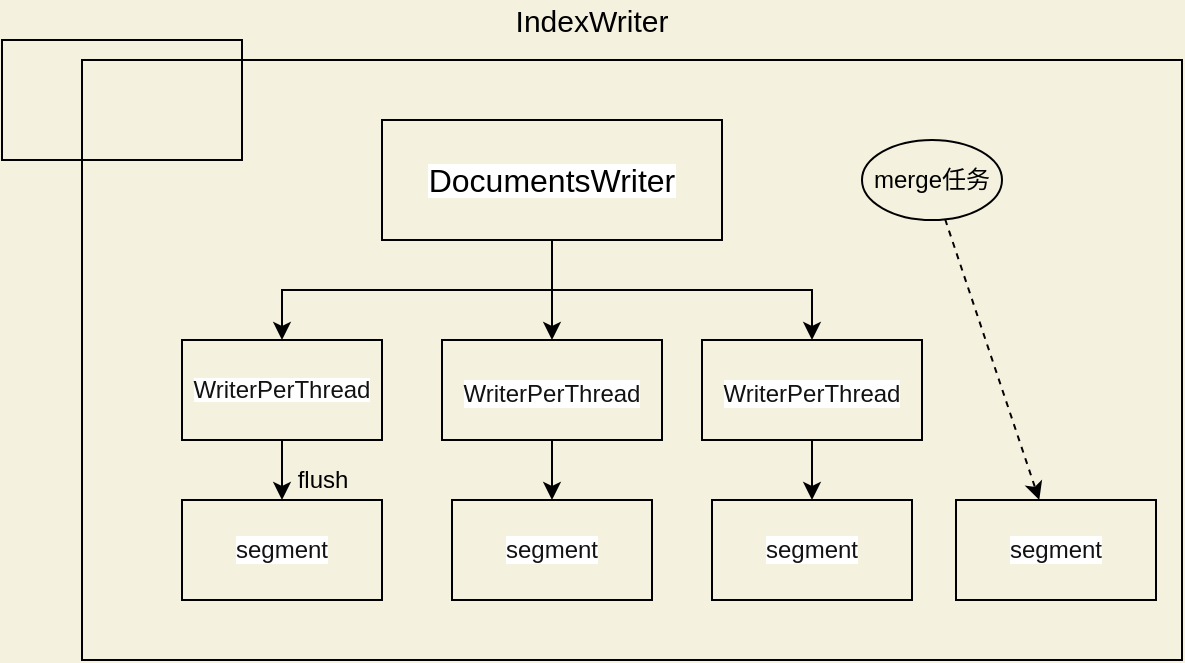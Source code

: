 <mxfile>
    <diagram id="K9BGoaaTGp3cuV_yfpaS" name="第 1 页">
        <mxGraphModel dx="613" dy="635" grid="1" gridSize="10" guides="1" tooltips="1" connect="1" arrows="1" fold="1" page="1" pageScale="1" pageWidth="827" pageHeight="1169" background="#F4F1DE" math="0" shadow="0">
            <root>
                <mxCell id="0"/>
                <mxCell id="1" parent="0"/>
                <mxCell id="5" value="" style="rounded=0;whiteSpace=wrap;html=1;fillColor=none;" vertex="1" parent="1">
                    <mxGeometry x="250" y="170" width="120" height="60" as="geometry"/>
                </mxCell>
                <mxCell id="6" value="" style="rounded=0;whiteSpace=wrap;html=1;fillColor=none;strokeColor=#000000;" vertex="1" parent="1">
                    <mxGeometry x="290" y="180" width="550" height="300" as="geometry"/>
                </mxCell>
                <mxCell id="14" style="edgeStyle=orthogonalEdgeStyle;rounded=0;orthogonalLoop=1;jettySize=auto;html=1;entryX=0.5;entryY=0;entryDx=0;entryDy=0;fontSize=15;fontColor=#000000;strokeColor=#000000;" edge="1" parent="1" source="7" target="13">
                    <mxGeometry relative="1" as="geometry"/>
                </mxCell>
                <mxCell id="19" style="edgeStyle=orthogonalEdgeStyle;rounded=0;orthogonalLoop=1;jettySize=auto;html=1;entryX=0.5;entryY=0;entryDx=0;entryDy=0;fontSize=15;fontColor=#000000;strokeColor=#000000;" edge="1" parent="1" source="7" target="16">
                    <mxGeometry relative="1" as="geometry"/>
                </mxCell>
                <mxCell id="20" style="edgeStyle=orthogonalEdgeStyle;rounded=0;orthogonalLoop=1;jettySize=auto;html=1;entryX=0.5;entryY=0;entryDx=0;entryDy=0;fontSize=15;fontColor=#000000;strokeColor=#000000;" edge="1" parent="1" source="7" target="17">
                    <mxGeometry relative="1" as="geometry"/>
                </mxCell>
                <mxCell id="7" value="&lt;span style=&quot;font-size: medium ; text-align: left ; background-color: rgb(255 , 255 , 255)&quot;&gt;DocumentsWriter&lt;/span&gt;" style="rounded=0;whiteSpace=wrap;html=1;fontColor=#000000;strokeColor=#000000;shadow=0;fillColor=none;" vertex="1" parent="1">
                    <mxGeometry x="440" y="210" width="170" height="60" as="geometry"/>
                </mxCell>
                <mxCell id="8" value="IndexWriter" style="text;html=1;strokeColor=none;fillColor=none;align=center;verticalAlign=middle;whiteSpace=wrap;rounded=0;fontColor=#000000;fontSize=15;" vertex="1" parent="1">
                    <mxGeometry x="480" y="150" width="130" height="20" as="geometry"/>
                </mxCell>
                <mxCell id="10" style="edgeStyle=orthogonalEdgeStyle;rounded=0;orthogonalLoop=1;jettySize=auto;html=1;exitX=0.5;exitY=1;exitDx=0;exitDy=0;fontColor=#000000;" edge="1" parent="1" source="8" target="8">
                    <mxGeometry relative="1" as="geometry"/>
                </mxCell>
                <mxCell id="26" value="flush" style="edgeStyle=orthogonalEdgeStyle;rounded=0;orthogonalLoop=1;jettySize=auto;html=1;entryX=0.5;entryY=0;entryDx=0;entryDy=0;fontSize=12;fontColor=#000000;strokeColor=#000000;labelBackgroundColor=none;" edge="1" parent="1" source="13" target="23">
                    <mxGeometry x="0.6" y="20" relative="1" as="geometry">
                        <mxPoint as="offset"/>
                    </mxGeometry>
                </mxCell>
                <mxCell id="13" value="&lt;span style=&quot;color: rgb(18 , 18 , 18) ; text-align: left ; background-color: rgb(255 , 255 , 255)&quot;&gt;&lt;font style=&quot;font-size: 12px&quot;&gt;WriterPerThread&lt;/font&gt;&lt;/span&gt;" style="rounded=0;whiteSpace=wrap;html=1;shadow=0;fontSize=11;fontColor=#000000;strokeColor=#000000;fillColor=none;" vertex="1" parent="1">
                    <mxGeometry x="340" y="320" width="100" height="50" as="geometry"/>
                </mxCell>
                <mxCell id="27" style="edgeStyle=orthogonalEdgeStyle;rounded=0;orthogonalLoop=1;jettySize=auto;html=1;entryX=0.5;entryY=0;entryDx=0;entryDy=0;fontSize=12;fontColor=#000000;strokeColor=#000000;" edge="1" parent="1" source="16" target="25">
                    <mxGeometry relative="1" as="geometry"/>
                </mxCell>
                <mxCell id="16" value="&lt;span style=&quot;color: rgb(18 , 18 , 18) ; font-size: 12px ; text-align: left ; background-color: rgb(255 , 255 , 255)&quot;&gt;WriterPerThread&lt;/span&gt;" style="rounded=0;whiteSpace=wrap;html=1;shadow=0;fontSize=15;fontColor=#000000;strokeColor=#000000;fillColor=none;" vertex="1" parent="1">
                    <mxGeometry x="470" y="320" width="110" height="50" as="geometry"/>
                </mxCell>
                <mxCell id="28" style="edgeStyle=orthogonalEdgeStyle;rounded=0;orthogonalLoop=1;jettySize=auto;html=1;entryX=0.5;entryY=0;entryDx=0;entryDy=0;fontSize=12;fontColor=#000000;strokeColor=#000000;" edge="1" parent="1" source="17" target="24">
                    <mxGeometry relative="1" as="geometry"/>
                </mxCell>
                <mxCell id="17" value="&lt;span style=&quot;color: rgb(18 , 18 , 18) ; font-size: 12px ; text-align: left ; background-color: rgb(255 , 255 , 255)&quot;&gt;WriterPerThread&lt;/span&gt;" style="rounded=0;whiteSpace=wrap;html=1;shadow=0;fontSize=15;fontColor=#000000;strokeColor=#000000;fillColor=none;" vertex="1" parent="1">
                    <mxGeometry x="600" y="320" width="110" height="50" as="geometry"/>
                </mxCell>
                <mxCell id="23" value="&lt;span style=&quot;color: rgb(18, 18, 18); font-size: 12px; background-color: rgb(255, 255, 255);&quot;&gt;segment&lt;/span&gt;" style="rounded=0;whiteSpace=wrap;html=1;shadow=0;fontSize=12;fontColor=#000000;strokeColor=#000000;fillColor=none;" vertex="1" parent="1">
                    <mxGeometry x="340" y="400" width="100" height="50" as="geometry"/>
                </mxCell>
                <mxCell id="24" value="&lt;span style=&quot;color: rgb(18, 18, 18); font-size: 12px; background-color: rgb(255, 255, 255);&quot;&gt;segment&lt;/span&gt;" style="rounded=0;whiteSpace=wrap;html=1;shadow=0;fontSize=12;fontColor=#000000;strokeColor=#000000;fillColor=none;" vertex="1" parent="1">
                    <mxGeometry x="605" y="400" width="100" height="50" as="geometry"/>
                </mxCell>
                <mxCell id="25" value="&lt;span style=&quot;color: rgb(18, 18, 18); font-size: 12px; background-color: rgb(255, 255, 255);&quot;&gt;segment&lt;/span&gt;" style="rounded=0;whiteSpace=wrap;html=1;shadow=0;fontSize=12;fontColor=#000000;strokeColor=#000000;fillColor=none;" vertex="1" parent="1">
                    <mxGeometry x="475" y="400" width="100" height="50" as="geometry"/>
                </mxCell>
                <mxCell id="31" style="rounded=0;orthogonalLoop=1;jettySize=auto;html=1;fontSize=12;fontColor=#000000;strokeColor=#000000;dashed=1;" edge="1" parent="1" source="29" target="30">
                    <mxGeometry relative="1" as="geometry"/>
                </mxCell>
                <mxCell id="29" value="merge任务" style="ellipse;whiteSpace=wrap;html=1;shadow=0;fontSize=12;fontColor=#000000;strokeColor=#000000;fillColor=none;" vertex="1" parent="1">
                    <mxGeometry x="680" y="220" width="70" height="40" as="geometry"/>
                </mxCell>
                <mxCell id="30" value="&lt;span style=&quot;color: rgb(18, 18, 18); font-size: 12px; background-color: rgb(255, 255, 255);&quot;&gt;segment&lt;/span&gt;" style="rounded=0;whiteSpace=wrap;html=1;shadow=0;fontSize=12;fontColor=#000000;strokeColor=#000000;fillColor=none;" vertex="1" parent="1">
                    <mxGeometry x="727" y="400" width="100" height="50" as="geometry"/>
                </mxCell>
            </root>
        </mxGraphModel>
    </diagram>
</mxfile>